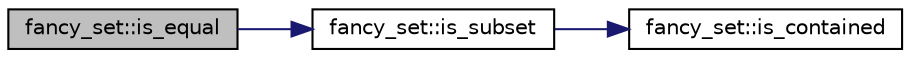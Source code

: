 digraph "fancy_set::is_equal"
{
  edge [fontname="Helvetica",fontsize="10",labelfontname="Helvetica",labelfontsize="10"];
  node [fontname="Helvetica",fontsize="10",shape=record];
  rankdir="LR";
  Node96 [label="fancy_set::is_equal",height=0.2,width=0.4,color="black", fillcolor="grey75", style="filled", fontcolor="black"];
  Node96 -> Node97 [color="midnightblue",fontsize="10",style="solid",fontname="Helvetica"];
  Node97 [label="fancy_set::is_subset",height=0.2,width=0.4,color="black", fillcolor="white", style="filled",URL="$d5/da4/classfancy__set.html#a98d8b3df4343d59c8aea82da0c223f4f"];
  Node97 -> Node98 [color="midnightblue",fontsize="10",style="solid",fontname="Helvetica"];
  Node98 [label="fancy_set::is_contained",height=0.2,width=0.4,color="black", fillcolor="white", style="filled",URL="$d5/da4/classfancy__set.html#a629c5fdb14e3ad606632bb3d88013851"];
}
